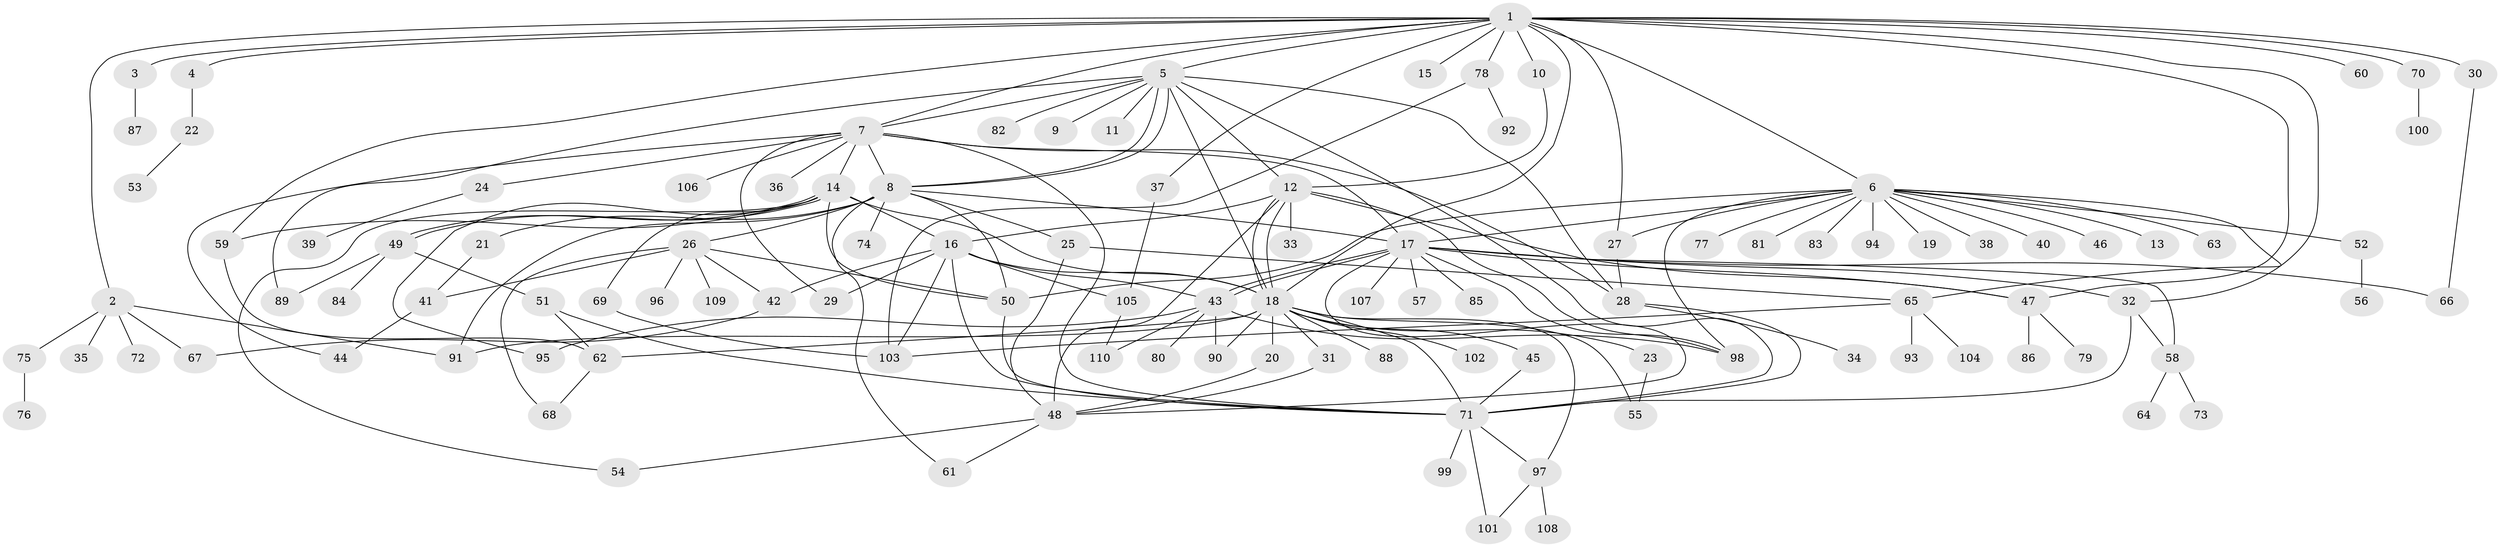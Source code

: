 // Generated by graph-tools (version 1.1) at 2025/47/03/09/25 04:47:01]
// undirected, 110 vertices, 175 edges
graph export_dot {
graph [start="1"]
  node [color=gray90,style=filled];
  1;
  2;
  3;
  4;
  5;
  6;
  7;
  8;
  9;
  10;
  11;
  12;
  13;
  14;
  15;
  16;
  17;
  18;
  19;
  20;
  21;
  22;
  23;
  24;
  25;
  26;
  27;
  28;
  29;
  30;
  31;
  32;
  33;
  34;
  35;
  36;
  37;
  38;
  39;
  40;
  41;
  42;
  43;
  44;
  45;
  46;
  47;
  48;
  49;
  50;
  51;
  52;
  53;
  54;
  55;
  56;
  57;
  58;
  59;
  60;
  61;
  62;
  63;
  64;
  65;
  66;
  67;
  68;
  69;
  70;
  71;
  72;
  73;
  74;
  75;
  76;
  77;
  78;
  79;
  80;
  81;
  82;
  83;
  84;
  85;
  86;
  87;
  88;
  89;
  90;
  91;
  92;
  93;
  94;
  95;
  96;
  97;
  98;
  99;
  100;
  101;
  102;
  103;
  104;
  105;
  106;
  107;
  108;
  109;
  110;
  1 -- 2;
  1 -- 3;
  1 -- 4;
  1 -- 5;
  1 -- 6;
  1 -- 7;
  1 -- 10;
  1 -- 15;
  1 -- 18;
  1 -- 27;
  1 -- 30;
  1 -- 32;
  1 -- 37;
  1 -- 47;
  1 -- 59;
  1 -- 60;
  1 -- 70;
  1 -- 78;
  2 -- 35;
  2 -- 67;
  2 -- 72;
  2 -- 75;
  2 -- 91;
  3 -- 87;
  4 -- 22;
  5 -- 7;
  5 -- 8;
  5 -- 8;
  5 -- 9;
  5 -- 11;
  5 -- 12;
  5 -- 18;
  5 -- 28;
  5 -- 71;
  5 -- 82;
  5 -- 89;
  6 -- 13;
  6 -- 17;
  6 -- 19;
  6 -- 27;
  6 -- 38;
  6 -- 40;
  6 -- 46;
  6 -- 50;
  6 -- 52;
  6 -- 63;
  6 -- 65;
  6 -- 77;
  6 -- 81;
  6 -- 83;
  6 -- 94;
  6 -- 98;
  7 -- 8;
  7 -- 14;
  7 -- 17;
  7 -- 24;
  7 -- 28;
  7 -- 29;
  7 -- 36;
  7 -- 44;
  7 -- 71;
  7 -- 106;
  8 -- 17;
  8 -- 21;
  8 -- 25;
  8 -- 26;
  8 -- 50;
  8 -- 61;
  8 -- 74;
  8 -- 91;
  10 -- 12;
  12 -- 16;
  12 -- 18;
  12 -- 18;
  12 -- 33;
  12 -- 47;
  12 -- 48;
  12 -- 98;
  14 -- 16;
  14 -- 18;
  14 -- 49;
  14 -- 49;
  14 -- 50;
  14 -- 54;
  14 -- 59;
  14 -- 69;
  14 -- 95;
  16 -- 18;
  16 -- 29;
  16 -- 42;
  16 -- 43;
  16 -- 71;
  16 -- 103;
  16 -- 105;
  17 -- 32;
  17 -- 43;
  17 -- 43;
  17 -- 47;
  17 -- 48;
  17 -- 57;
  17 -- 58;
  17 -- 66;
  17 -- 85;
  17 -- 98;
  17 -- 107;
  18 -- 20;
  18 -- 23;
  18 -- 31;
  18 -- 45;
  18 -- 55;
  18 -- 62;
  18 -- 71;
  18 -- 88;
  18 -- 90;
  18 -- 91;
  18 -- 97;
  18 -- 102;
  20 -- 48;
  21 -- 41;
  22 -- 53;
  23 -- 55;
  24 -- 39;
  25 -- 48;
  25 -- 65;
  26 -- 41;
  26 -- 42;
  26 -- 50;
  26 -- 68;
  26 -- 96;
  26 -- 109;
  27 -- 28;
  28 -- 34;
  28 -- 71;
  30 -- 66;
  31 -- 48;
  32 -- 58;
  32 -- 71;
  37 -- 105;
  41 -- 44;
  42 -- 67;
  43 -- 80;
  43 -- 90;
  43 -- 95;
  43 -- 98;
  43 -- 110;
  45 -- 71;
  47 -- 79;
  47 -- 86;
  48 -- 54;
  48 -- 61;
  49 -- 51;
  49 -- 84;
  49 -- 89;
  50 -- 71;
  51 -- 62;
  51 -- 71;
  52 -- 56;
  58 -- 64;
  58 -- 73;
  59 -- 62;
  62 -- 68;
  65 -- 93;
  65 -- 103;
  65 -- 104;
  69 -- 103;
  70 -- 100;
  71 -- 97;
  71 -- 99;
  71 -- 101;
  75 -- 76;
  78 -- 92;
  78 -- 103;
  97 -- 101;
  97 -- 108;
  105 -- 110;
}
